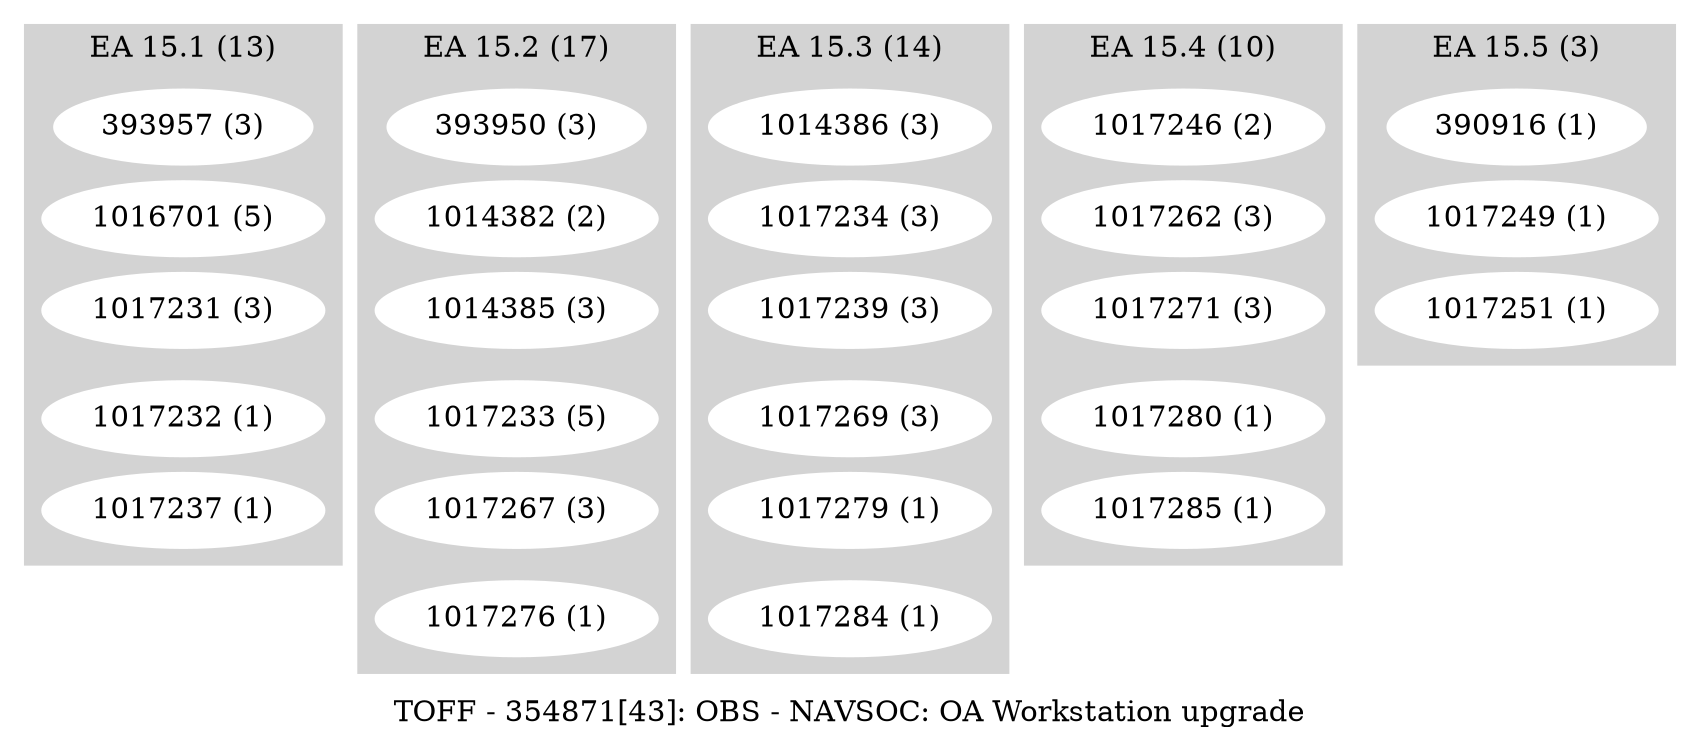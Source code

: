 digraph G {
    label = "TOFF - 354871[43]: OBS - NAVSOC: OA Workstation upgrade";
    ranksep = .1
    subgraph cluster_1 {
        style=filled;
        color=lightgrey;
        node [style=filled,color=white];
        "393957 (3)" ->       
        "1016701 (5)" ->       
        "1017231 (3)" ->       
        "1017232 (1)" ->       
        "1017237 (1)"
        [style=invis];
        label = "EA 15.1 (13)";
    }
    subgraph cluster_2 {
        style=filled;
        color=lightgrey;
        node [style=filled,color=white];
        "393950 (3)" ->       
        "1014382 (2)" ->       
        "1014385 (3)" ->       
        "1017233 (5)" ->       
        "1017267 (3)" ->       
        "1017276 (1)"
        [style=invis];
        label = "EA 15.2 (17)";
    }
    subgraph cluster_3 {
        style=filled;
        color=lightgrey;
        node [style=filled,color=white];
        "1014386 (3)" ->       
        "1017234 (3)" ->       
        "1017239 (3)" ->       
        "1017269 (3)" ->       
        "1017279 (1)" ->       
        "1017284 (1)"
        [style=invis];
        label = "EA 15.3 (14)";
    }
    subgraph cluster_4 {
        style=filled;
        color=lightgrey;
        node [style=filled,color=white];
        "1017246 (2)" ->       
        "1017262 (3)" ->       
        "1017271 (3)" ->       
        "1017280 (1)" ->       
        "1017285 (1)"
        [style=invis];
        label = "EA 15.4 (10)";
    }
    subgraph cluster_5 {
        style=filled;
        color=lightgrey;
        node [style=filled,color=white];
        "390916 (1)" ->       
        "1017249 (1)" ->       
        "1017251 (1)"
        [style=invis];
        label = "EA 15.5 (3)";
    }
}
